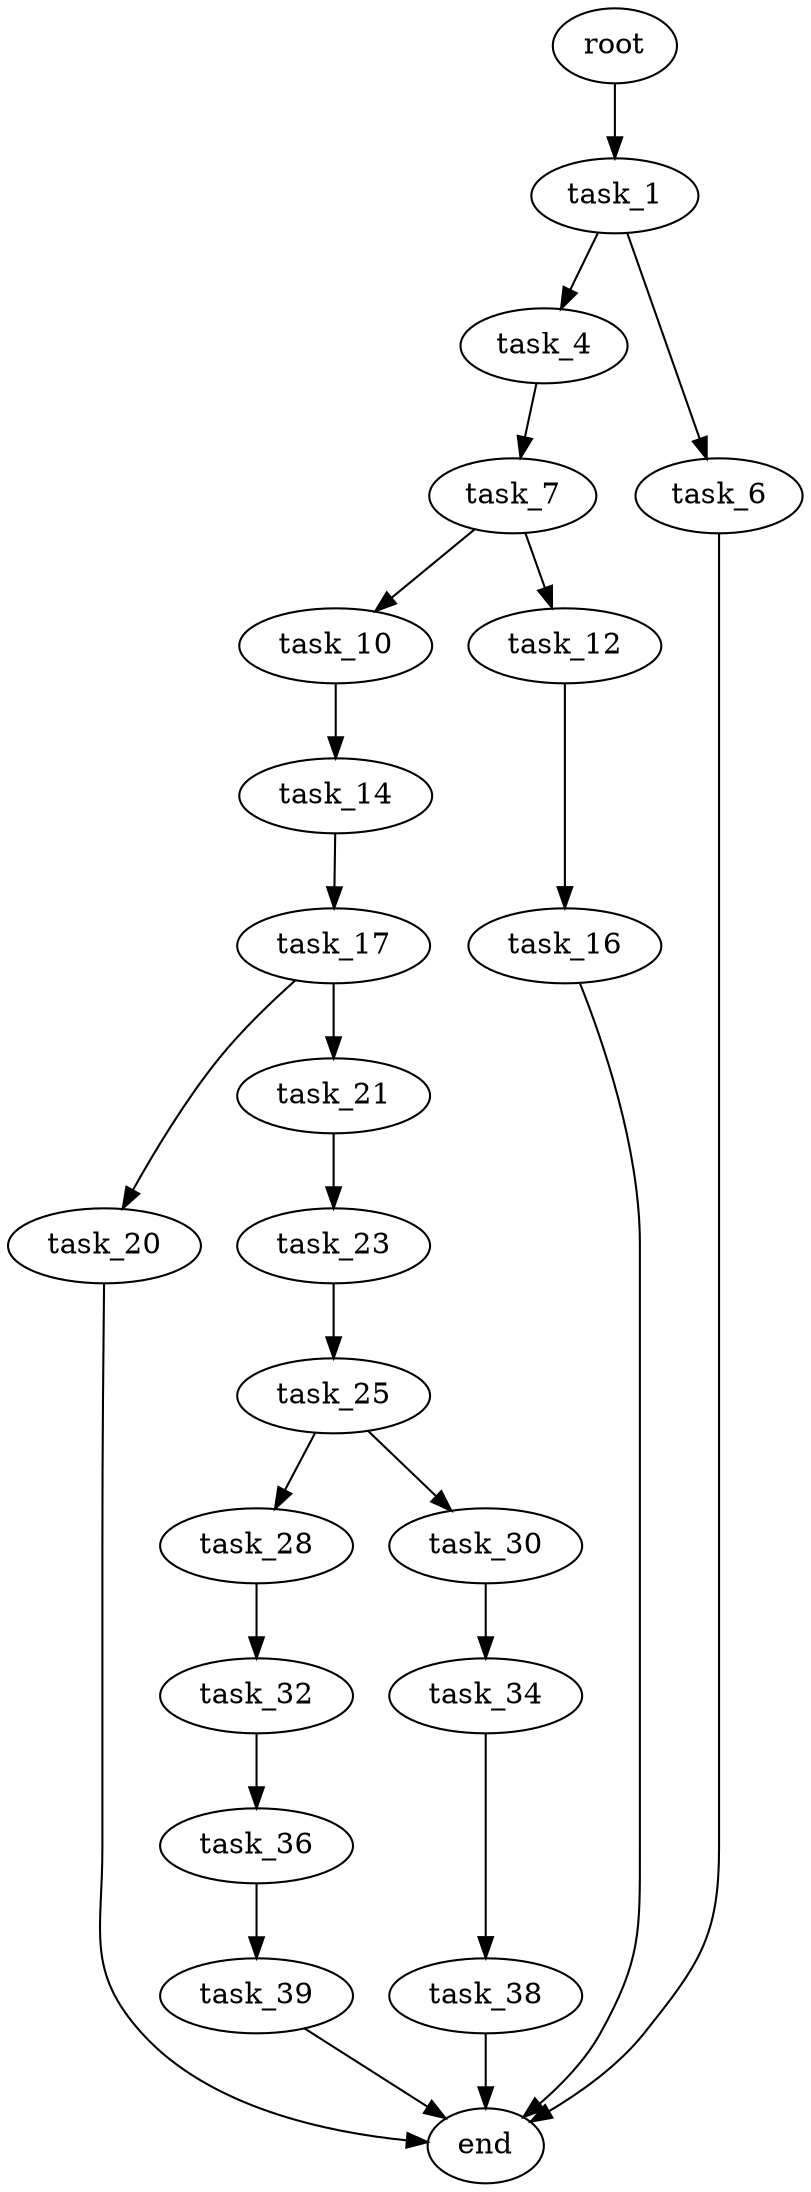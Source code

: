 digraph G {
  root [size="0.000000"];
  task_1 [size="32878543184.000000"];
  task_4 [size="247430058180.000000"];
  task_6 [size="307206105437.000000"];
  task_7 [size="75220810611.000000"];
  end [size="0.000000"];
  task_10 [size="184976151463.000000"];
  task_12 [size="5566272908.000000"];
  task_14 [size="289778812124.000000"];
  task_16 [size="4011244074.000000"];
  task_17 [size="2124322551.000000"];
  task_20 [size="5964167170.000000"];
  task_21 [size="231928233984.000000"];
  task_23 [size="33321227938.000000"];
  task_25 [size="549755813888.000000"];
  task_28 [size="1073741824000.000000"];
  task_30 [size="76788546982.000000"];
  task_32 [size="77902153792.000000"];
  task_34 [size="299336470445.000000"];
  task_36 [size="209510568471.000000"];
  task_38 [size="28991029248.000000"];
  task_39 [size="466878694992.000000"];

  root -> task_1 [size="1.000000"];
  task_1 -> task_4 [size="536870912.000000"];
  task_1 -> task_6 [size="536870912.000000"];
  task_4 -> task_7 [size="411041792.000000"];
  task_6 -> end [size="1.000000"];
  task_7 -> task_10 [size="301989888.000000"];
  task_7 -> task_12 [size="301989888.000000"];
  task_10 -> task_14 [size="301989888.000000"];
  task_12 -> task_16 [size="209715200.000000"];
  task_14 -> task_17 [size="209715200.000000"];
  task_16 -> end [size="1.000000"];
  task_17 -> task_20 [size="75497472.000000"];
  task_17 -> task_21 [size="75497472.000000"];
  task_20 -> end [size="1.000000"];
  task_21 -> task_23 [size="301989888.000000"];
  task_23 -> task_25 [size="838860800.000000"];
  task_25 -> task_28 [size="536870912.000000"];
  task_25 -> task_30 [size="536870912.000000"];
  task_28 -> task_32 [size="838860800.000000"];
  task_30 -> task_34 [size="75497472.000000"];
  task_32 -> task_36 [size="301989888.000000"];
  task_34 -> task_38 [size="209715200.000000"];
  task_36 -> task_39 [size="838860800.000000"];
  task_38 -> end [size="1.000000"];
  task_39 -> end [size="1.000000"];
}
